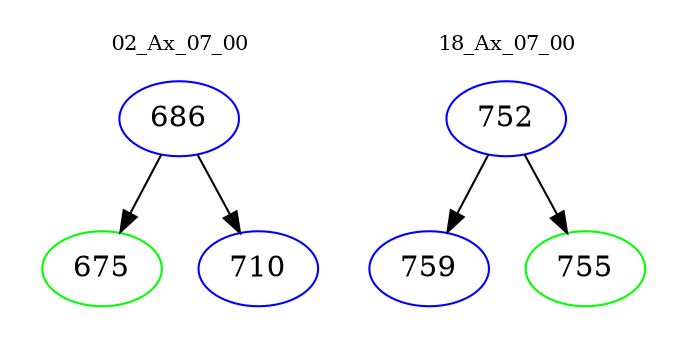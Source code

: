 digraph{
subgraph cluster_0 {
color = white
label = "02_Ax_07_00";
fontsize=10;
T0_686 [label="686", color="blue"]
T0_686 -> T0_675 [color="black"]
T0_675 [label="675", color="green"]
T0_686 -> T0_710 [color="black"]
T0_710 [label="710", color="blue"]
}
subgraph cluster_1 {
color = white
label = "18_Ax_07_00";
fontsize=10;
T1_752 [label="752", color="blue"]
T1_752 -> T1_759 [color="black"]
T1_759 [label="759", color="blue"]
T1_752 -> T1_755 [color="black"]
T1_755 [label="755", color="green"]
}
}
